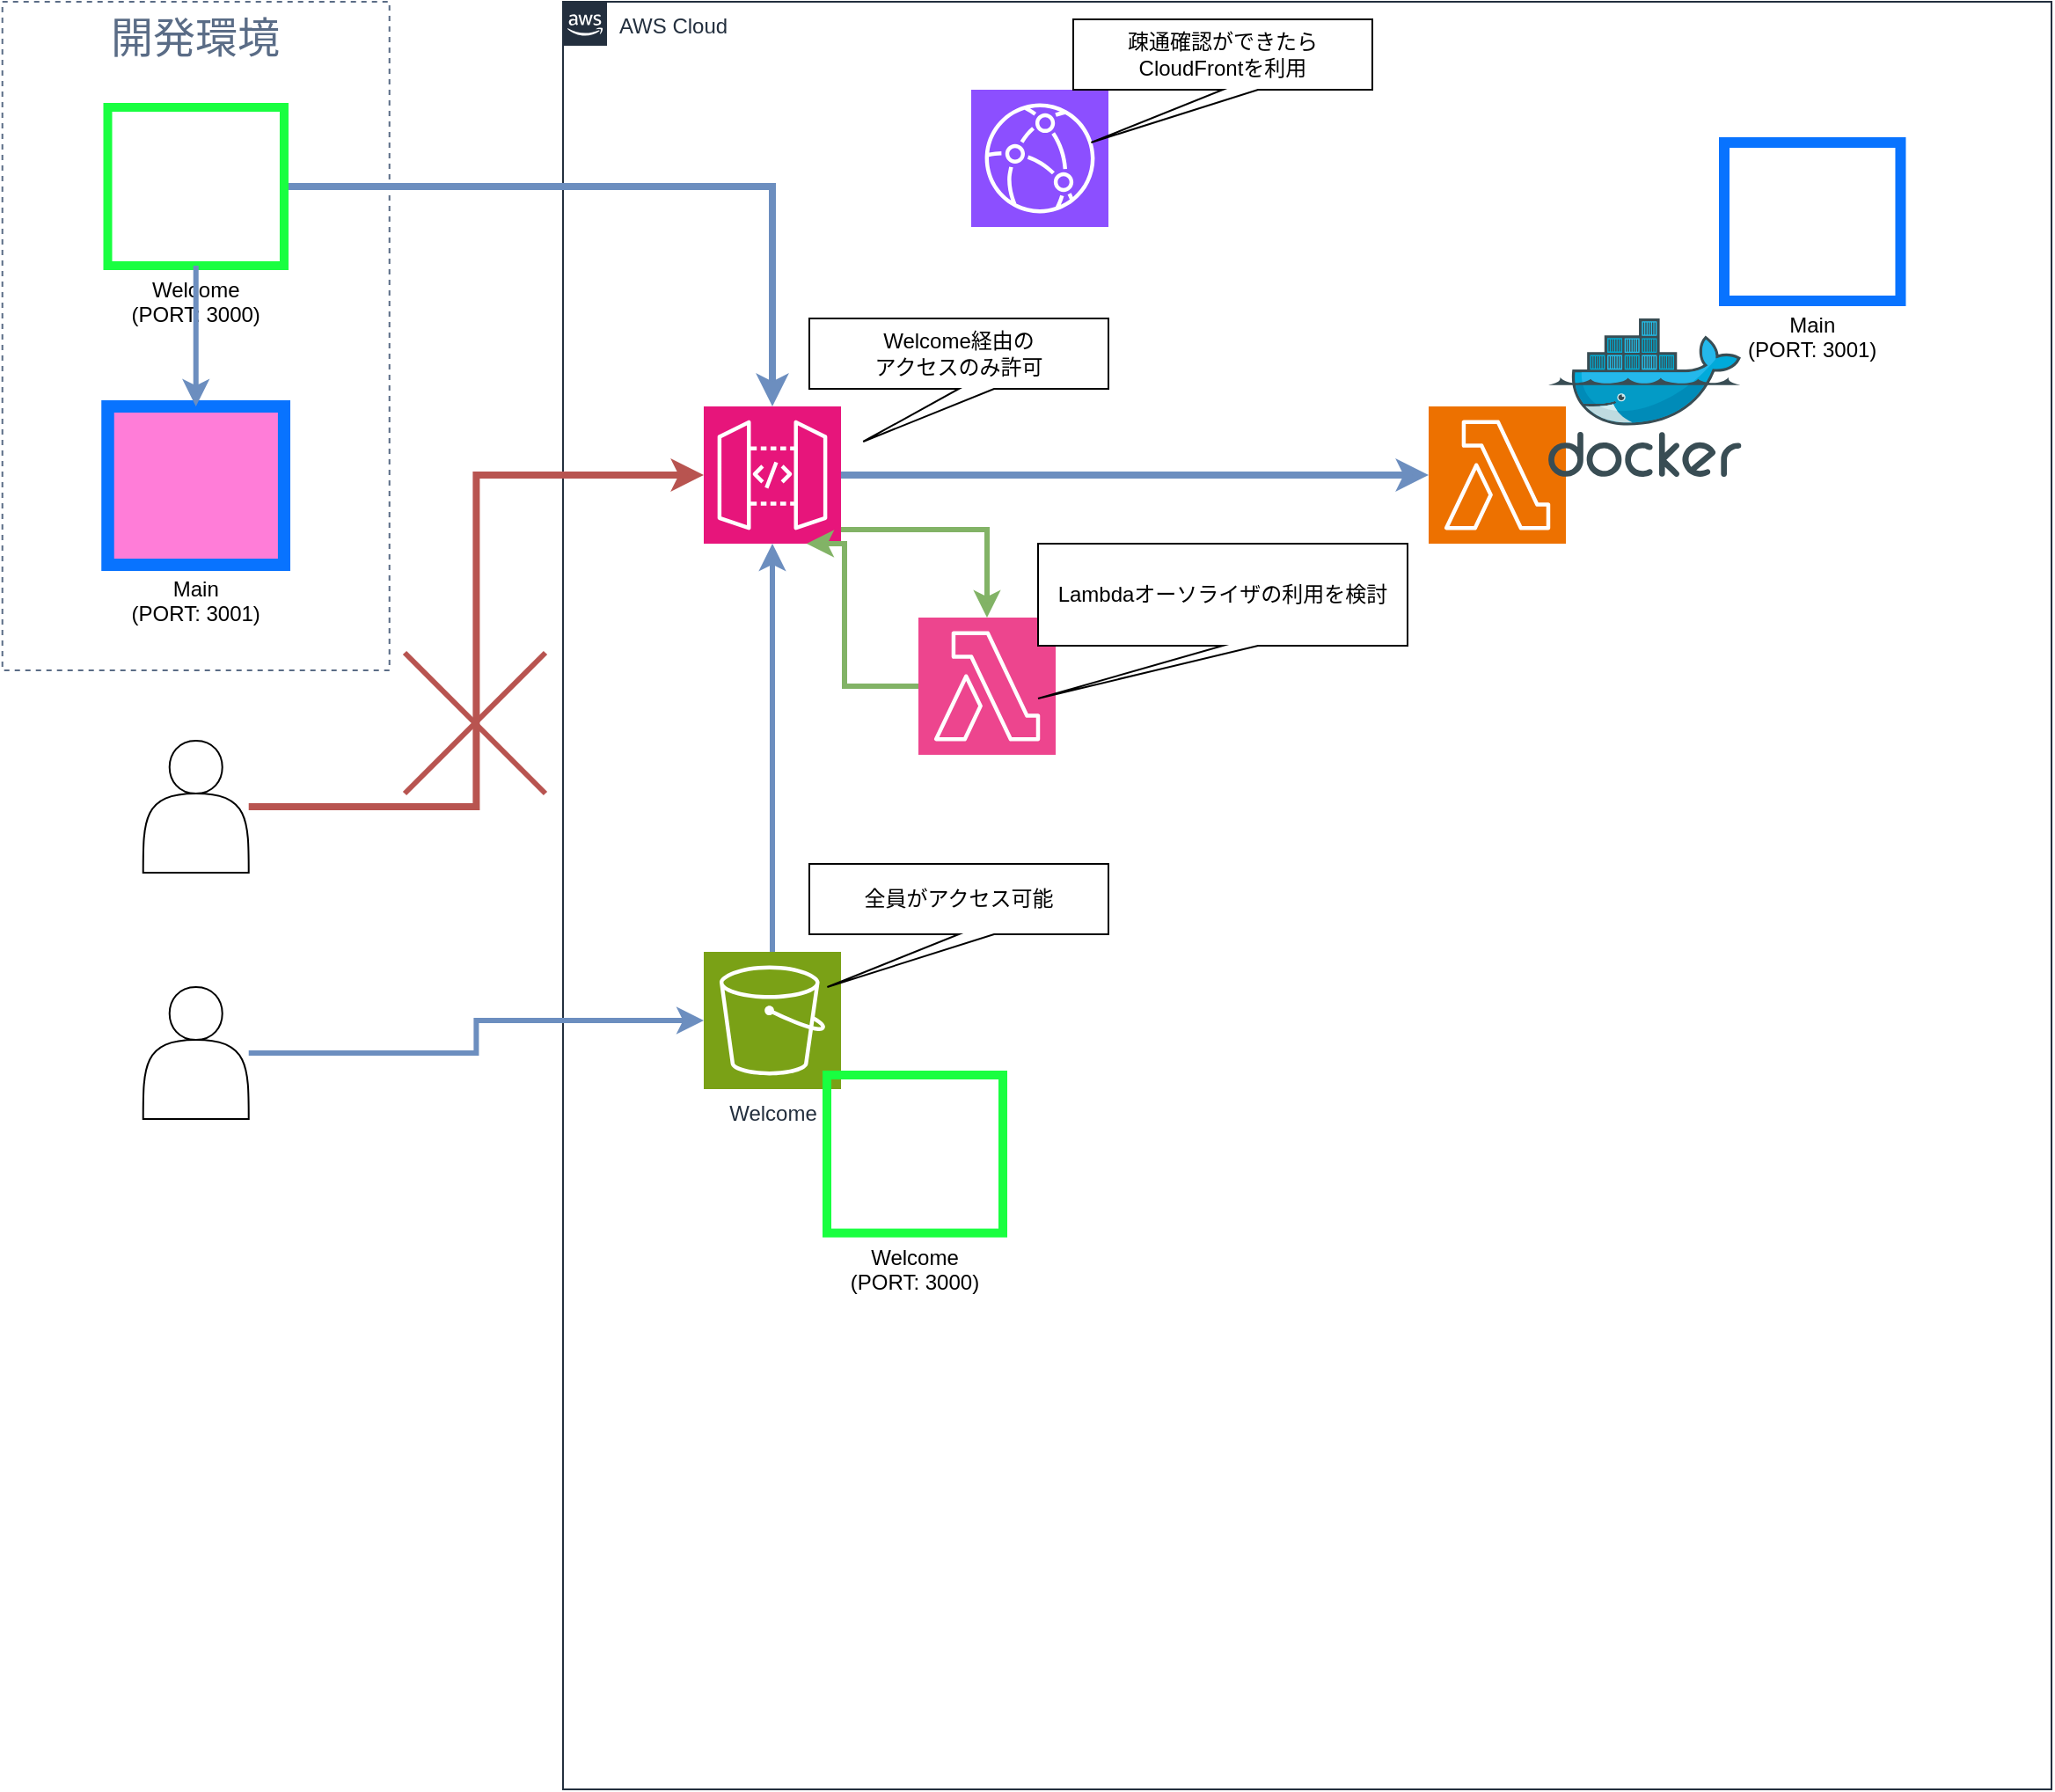 <mxfile version="24.7.13">
  <diagram name="ページ1" id="oKM_rWbbFsQeyxLx6hBT">
    <mxGraphModel dx="1434" dy="785" grid="1" gridSize="10" guides="1" tooltips="1" connect="1" arrows="1" fold="1" page="1" pageScale="1" pageWidth="827" pageHeight="1169" math="0" shadow="0">
      <root>
        <mxCell id="0" />
        <mxCell id="1" parent="0" />
        <mxCell id="fsGPkaUiXoxHUEZwdyoa-4" value="&lt;span style=&quot;font-size: 24px;&quot;&gt;開発環境&lt;/span&gt;" style="fillColor=none;strokeColor=#5A6C86;dashed=1;verticalAlign=top;fontStyle=0;fontColor=#5A6C86;whiteSpace=wrap;html=1;" vertex="1" parent="1">
          <mxGeometry x="61.36" y="120" width="220" height="380" as="geometry" />
        </mxCell>
        <mxCell id="fsGPkaUiXoxHUEZwdyoa-3" value="AWS Cloud" style="points=[[0,0],[0.25,0],[0.5,0],[0.75,0],[1,0],[1,0.25],[1,0.5],[1,0.75],[1,1],[0.75,1],[0.5,1],[0.25,1],[0,1],[0,0.75],[0,0.5],[0,0.25]];outlineConnect=0;gradientColor=none;html=1;whiteSpace=wrap;fontSize=12;fontStyle=0;container=1;pointerEvents=0;collapsible=0;recursiveResize=0;shape=mxgraph.aws4.group;grIcon=mxgraph.aws4.group_aws_cloud_alt;strokeColor=#232F3E;fillColor=none;verticalAlign=top;align=left;spacingLeft=30;fontColor=#232F3E;dashed=0;" vertex="1" parent="1">
          <mxGeometry x="380" y="120" width="846" height="1016" as="geometry" />
        </mxCell>
        <mxCell id="fsGPkaUiXoxHUEZwdyoa-16" style="edgeStyle=orthogonalEdgeStyle;rounded=0;orthogonalLoop=1;jettySize=auto;html=1;fillColor=#dae8fc;strokeColor=#6c8ebf;strokeWidth=4;" edge="1" parent="fsGPkaUiXoxHUEZwdyoa-3" source="fsGPkaUiXoxHUEZwdyoa-5" target="fsGPkaUiXoxHUEZwdyoa-6">
          <mxGeometry relative="1" as="geometry" />
        </mxCell>
        <mxCell id="fsGPkaUiXoxHUEZwdyoa-35" style="edgeStyle=orthogonalEdgeStyle;rounded=0;orthogonalLoop=1;jettySize=auto;html=1;fillColor=#d5e8d4;strokeColor=#82b366;strokeWidth=3;" edge="1" parent="fsGPkaUiXoxHUEZwdyoa-3" source="fsGPkaUiXoxHUEZwdyoa-5" target="fsGPkaUiXoxHUEZwdyoa-33">
          <mxGeometry relative="1" as="geometry">
            <Array as="points">
              <mxPoint x="241" y="300" />
            </Array>
          </mxGeometry>
        </mxCell>
        <mxCell id="fsGPkaUiXoxHUEZwdyoa-5" value="" style="sketch=0;points=[[0,0,0],[0.25,0,0],[0.5,0,0],[0.75,0,0],[1,0,0],[0,1,0],[0.25,1,0],[0.5,1,0],[0.75,1,0],[1,1,0],[0,0.25,0],[0,0.5,0],[0,0.75,0],[1,0.25,0],[1,0.5,0],[1,0.75,0]];outlineConnect=0;fontColor=#232F3E;fillColor=#E7157B;strokeColor=#ffffff;dashed=0;verticalLabelPosition=bottom;verticalAlign=top;align=center;html=1;fontSize=12;fontStyle=0;aspect=fixed;shape=mxgraph.aws4.resourceIcon;resIcon=mxgraph.aws4.api_gateway;" vertex="1" parent="fsGPkaUiXoxHUEZwdyoa-3">
          <mxGeometry x="80" y="230" width="78" height="78" as="geometry" />
        </mxCell>
        <mxCell id="fsGPkaUiXoxHUEZwdyoa-6" value="" style="sketch=0;points=[[0,0,0],[0.25,0,0],[0.5,0,0],[0.75,0,0],[1,0,0],[0,1,0],[0.25,1,0],[0.5,1,0],[0.75,1,0],[1,1,0],[0,0.25,0],[0,0.5,0],[0,0.75,0],[1,0.25,0],[1,0.5,0],[1,0.75,0]];outlineConnect=0;fontColor=#232F3E;fillColor=#ED7100;strokeColor=#ffffff;dashed=0;verticalLabelPosition=bottom;verticalAlign=top;align=center;html=1;fontSize=12;fontStyle=0;aspect=fixed;shape=mxgraph.aws4.resourceIcon;resIcon=mxgraph.aws4.lambda;" vertex="1" parent="fsGPkaUiXoxHUEZwdyoa-3">
          <mxGeometry x="492" y="230" width="78" height="78" as="geometry" />
        </mxCell>
        <mxCell id="fsGPkaUiXoxHUEZwdyoa-18" value="Main&#xa;(PORT: 3001)" style="shape=image;verticalLabelPosition=bottom;labelBackgroundColor=default;verticalAlign=top;aspect=fixed;imageAspect=0;image=https://images.ctfassets.net/23aumh6u8s0i/6pjUKboBuFLvCKkE3esaFA/5f2101d6d2add5c615db5e98a553fc44/nextjs.jpeg;imageBorder=#0873FF;strokeWidth=6;" vertex="1" parent="fsGPkaUiXoxHUEZwdyoa-3">
          <mxGeometry x="660" y="80" width="100.23" height="90" as="geometry" />
        </mxCell>
        <mxCell id="fsGPkaUiXoxHUEZwdyoa-19" value="" style="image;sketch=0;aspect=fixed;html=1;points=[];align=center;fontSize=12;image=img/lib/mscae/Docker.svg;" vertex="1" parent="fsGPkaUiXoxHUEZwdyoa-3">
          <mxGeometry x="560" y="180" width="109.76" height="90" as="geometry" />
        </mxCell>
        <mxCell id="fsGPkaUiXoxHUEZwdyoa-26" style="edgeStyle=orthogonalEdgeStyle;rounded=0;orthogonalLoop=1;jettySize=auto;html=1;fillColor=#dae8fc;strokeColor=#6c8ebf;strokeWidth=3;" edge="1" parent="fsGPkaUiXoxHUEZwdyoa-3" source="fsGPkaUiXoxHUEZwdyoa-23" target="fsGPkaUiXoxHUEZwdyoa-5">
          <mxGeometry relative="1" as="geometry" />
        </mxCell>
        <mxCell id="fsGPkaUiXoxHUEZwdyoa-23" value="Welcome" style="sketch=0;points=[[0,0,0],[0.25,0,0],[0.5,0,0],[0.75,0,0],[1,0,0],[0,1,0],[0.25,1,0],[0.5,1,0],[0.75,1,0],[1,1,0],[0,0.25,0],[0,0.5,0],[0,0.75,0],[1,0.25,0],[1,0.5,0],[1,0.75,0]];outlineConnect=0;fontColor=#232F3E;fillColor=#7AA116;strokeColor=#ffffff;dashed=0;verticalLabelPosition=bottom;verticalAlign=top;align=center;html=1;fontSize=12;fontStyle=0;aspect=fixed;shape=mxgraph.aws4.resourceIcon;resIcon=mxgraph.aws4.s3;" vertex="1" parent="fsGPkaUiXoxHUEZwdyoa-3">
          <mxGeometry x="80" y="540" width="78" height="78" as="geometry" />
        </mxCell>
        <mxCell id="fsGPkaUiXoxHUEZwdyoa-28" value="全員がアクセス可能" style="shape=callout;whiteSpace=wrap;html=1;perimeter=calloutPerimeter;position2=0.06;" vertex="1" parent="fsGPkaUiXoxHUEZwdyoa-3">
          <mxGeometry x="140" y="490" width="170" height="70" as="geometry" />
        </mxCell>
        <mxCell id="fsGPkaUiXoxHUEZwdyoa-30" value="Welcome経由の&lt;div&gt;アクセスのみ許可&lt;/div&gt;" style="shape=callout;whiteSpace=wrap;html=1;perimeter=calloutPerimeter;position2=0.18;" vertex="1" parent="fsGPkaUiXoxHUEZwdyoa-3">
          <mxGeometry x="140" y="180" width="170" height="70" as="geometry" />
        </mxCell>
        <mxCell id="fsGPkaUiXoxHUEZwdyoa-33" value="" style="sketch=0;points=[[0,0,0],[0.25,0,0],[0.5,0,0],[0.75,0,0],[1,0,0],[0,1,0],[0.25,1,0],[0.5,1,0],[0.75,1,0],[1,1,0],[0,0.25,0],[0,0.5,0],[0,0.75,0],[1,0.25,0],[1,0.5,0],[1,0.75,0]];outlineConnect=0;fontColor=#232F3E;fillColor=#ED458E;strokeColor=#ffffff;dashed=0;verticalLabelPosition=bottom;verticalAlign=top;align=center;html=1;fontSize=12;fontStyle=0;aspect=fixed;shape=mxgraph.aws4.resourceIcon;resIcon=mxgraph.aws4.lambda;" vertex="1" parent="fsGPkaUiXoxHUEZwdyoa-3">
          <mxGeometry x="202" y="350" width="78" height="78" as="geometry" />
        </mxCell>
        <mxCell id="fsGPkaUiXoxHUEZwdyoa-31" value="Lambdaオーソライザの利用を検討" style="shape=callout;whiteSpace=wrap;html=1;perimeter=calloutPerimeter;position2=0;" vertex="1" parent="fsGPkaUiXoxHUEZwdyoa-3">
          <mxGeometry x="270" y="308" width="210" height="88" as="geometry" />
        </mxCell>
        <mxCell id="fsGPkaUiXoxHUEZwdyoa-36" style="edgeStyle=orthogonalEdgeStyle;rounded=0;orthogonalLoop=1;jettySize=auto;html=1;exitX=0;exitY=0.5;exitDx=0;exitDy=0;exitPerimeter=0;entryX=0.75;entryY=1;entryDx=0;entryDy=0;entryPerimeter=0;fillColor=#d5e8d4;strokeColor=#82b366;strokeWidth=3;" edge="1" parent="fsGPkaUiXoxHUEZwdyoa-3" source="fsGPkaUiXoxHUEZwdyoa-33" target="fsGPkaUiXoxHUEZwdyoa-5">
          <mxGeometry relative="1" as="geometry">
            <Array as="points">
              <mxPoint x="160" y="389" />
              <mxPoint x="160" y="308" />
            </Array>
          </mxGeometry>
        </mxCell>
        <mxCell id="fsGPkaUiXoxHUEZwdyoa-37" value="Welcome&#xa;(PORT: 3000)" style="shape=image;verticalLabelPosition=bottom;labelBackgroundColor=default;verticalAlign=top;aspect=fixed;imageAspect=0;image=https://images.ctfassets.net/23aumh6u8s0i/6pjUKboBuFLvCKkE3esaFA/5f2101d6d2add5c615db5e98a553fc44/nextjs.jpeg;strokeWidth=5;imageBorder=#19FF40;" vertex="1" parent="fsGPkaUiXoxHUEZwdyoa-3">
          <mxGeometry x="150" y="610" width="100" height="89.79" as="geometry" />
        </mxCell>
        <mxCell id="fsGPkaUiXoxHUEZwdyoa-42" value="" style="shape=image;verticalLabelPosition=bottom;labelBackgroundColor=default;verticalAlign=top;aspect=fixed;imageAspect=0;image=https://next-auth.js.org/img/logo/logo-sm.png;" vertex="1" parent="fsGPkaUiXoxHUEZwdyoa-3">
          <mxGeometry x="470" y="180" width="54.35" height="60" as="geometry" />
        </mxCell>
        <mxCell id="fsGPkaUiXoxHUEZwdyoa-43" value="" style="shape=image;verticalLabelPosition=bottom;labelBackgroundColor=default;verticalAlign=top;aspect=fixed;imageAspect=0;image=https://next-auth.js.org/img/logo/logo-sm.png;" vertex="1" parent="fsGPkaUiXoxHUEZwdyoa-3">
          <mxGeometry x="240" y="580" width="54.35" height="60" as="geometry" />
        </mxCell>
        <mxCell id="fsGPkaUiXoxHUEZwdyoa-44" value="" style="sketch=0;points=[[0,0,0],[0.25,0,0],[0.5,0,0],[0.75,0,0],[1,0,0],[0,1,0],[0.25,1,0],[0.5,1,0],[0.75,1,0],[1,1,0],[0,0.25,0],[0,0.5,0],[0,0.75,0],[1,0.25,0],[1,0.5,0],[1,0.75,0]];outlineConnect=0;fontColor=#232F3E;fillColor=#8C4FFF;strokeColor=#ffffff;dashed=0;verticalLabelPosition=bottom;verticalAlign=top;align=center;html=1;fontSize=12;fontStyle=0;aspect=fixed;shape=mxgraph.aws4.resourceIcon;resIcon=mxgraph.aws4.cloudfront;" vertex="1" parent="fsGPkaUiXoxHUEZwdyoa-3">
          <mxGeometry x="232" y="50" width="78" height="78" as="geometry" />
        </mxCell>
        <mxCell id="fsGPkaUiXoxHUEZwdyoa-45" value="疎通確認ができたら&lt;div&gt;CloudFrontを利用&lt;/div&gt;" style="shape=callout;whiteSpace=wrap;html=1;perimeter=calloutPerimeter;position2=0.06;" vertex="1" parent="fsGPkaUiXoxHUEZwdyoa-3">
          <mxGeometry x="290" y="10" width="170" height="70" as="geometry" />
        </mxCell>
        <mxCell id="fsGPkaUiXoxHUEZwdyoa-17" style="edgeStyle=orthogonalEdgeStyle;rounded=0;orthogonalLoop=1;jettySize=auto;html=1;exitX=1;exitY=0.5;exitDx=0;exitDy=0;fillColor=#dae8fc;strokeColor=#6c8ebf;strokeWidth=4;" edge="1" parent="1" source="fsGPkaUiXoxHUEZwdyoa-11" target="fsGPkaUiXoxHUEZwdyoa-5">
          <mxGeometry relative="1" as="geometry" />
        </mxCell>
        <mxCell id="fsGPkaUiXoxHUEZwdyoa-11" value="Welcome&#xa;(PORT: 3000)" style="shape=image;verticalLabelPosition=bottom;labelBackgroundColor=default;verticalAlign=top;aspect=fixed;imageAspect=0;image=https://images.ctfassets.net/23aumh6u8s0i/6pjUKboBuFLvCKkE3esaFA/5f2101d6d2add5c615db5e98a553fc44/nextjs.jpeg;strokeWidth=5;imageBorder=#19FF40;" vertex="1" parent="1">
          <mxGeometry x="121.25" y="180" width="100.23" height="90" as="geometry" />
        </mxCell>
        <mxCell id="fsGPkaUiXoxHUEZwdyoa-12" value="Main&#xa;(PORT: 3001)" style="shape=image;verticalLabelPosition=bottom;labelBackgroundColor=default;verticalAlign=top;aspect=fixed;imageAspect=0;image=https://images.ctfassets.net/23aumh6u8s0i/6pjUKboBuFLvCKkE3esaFA/5f2101d6d2add5c615db5e98a553fc44/nextjs.jpeg;imageBackground=#FF7DD8;strokeWidth=7;imageBorder=#0873FF;" vertex="1" parent="1">
          <mxGeometry x="121.25" y="350" width="100.23" height="90" as="geometry" />
        </mxCell>
        <mxCell id="fsGPkaUiXoxHUEZwdyoa-14" value="" style="endArrow=classic;html=1;rounded=0;fillColor=#dae8fc;strokeColor=#6c8ebf;strokeWidth=3;" edge="1" parent="1" source="fsGPkaUiXoxHUEZwdyoa-11" target="fsGPkaUiXoxHUEZwdyoa-12">
          <mxGeometry width="50" height="50" relative="1" as="geometry">
            <mxPoint x="610" y="440" as="sourcePoint" />
            <mxPoint x="660" y="390" as="targetPoint" />
          </mxGeometry>
        </mxCell>
        <mxCell id="fsGPkaUiXoxHUEZwdyoa-20" value="" style="shape=actor;whiteSpace=wrap;html=1;" vertex="1" parent="1">
          <mxGeometry x="141.36" y="540" width="60" height="75" as="geometry" />
        </mxCell>
        <mxCell id="fsGPkaUiXoxHUEZwdyoa-21" style="edgeStyle=orthogonalEdgeStyle;rounded=0;orthogonalLoop=1;jettySize=auto;html=1;entryX=0;entryY=0.5;entryDx=0;entryDy=0;entryPerimeter=0;fillColor=#f8cecc;strokeColor=#b85450;strokeWidth=4;" edge="1" parent="1" source="fsGPkaUiXoxHUEZwdyoa-20" target="fsGPkaUiXoxHUEZwdyoa-5">
          <mxGeometry relative="1" as="geometry" />
        </mxCell>
        <mxCell id="fsGPkaUiXoxHUEZwdyoa-22" value="" style="shape=mxgraph.sysml.x;fillColor=#f8cecc;strokeColor=#b85450;strokeWidth=3;" vertex="1" parent="1">
          <mxGeometry x="290" y="490" width="80" height="80" as="geometry" />
        </mxCell>
        <mxCell id="fsGPkaUiXoxHUEZwdyoa-25" style="edgeStyle=orthogonalEdgeStyle;rounded=0;orthogonalLoop=1;jettySize=auto;html=1;fillColor=#dae8fc;strokeColor=#6c8ebf;strokeWidth=3;" edge="1" parent="1" source="fsGPkaUiXoxHUEZwdyoa-24" target="fsGPkaUiXoxHUEZwdyoa-23">
          <mxGeometry relative="1" as="geometry" />
        </mxCell>
        <mxCell id="fsGPkaUiXoxHUEZwdyoa-24" value="" style="shape=actor;whiteSpace=wrap;html=1;" vertex="1" parent="1">
          <mxGeometry x="141.36" y="680" width="60" height="75" as="geometry" />
        </mxCell>
        <mxCell id="fsGPkaUiXoxHUEZwdyoa-40" value="" style="shape=image;verticalLabelPosition=bottom;labelBackgroundColor=default;verticalAlign=top;aspect=fixed;imageAspect=0;image=https://next-auth.js.org/img/logo/logo-sm.png;" vertex="1" parent="1">
          <mxGeometry x="70" y="160" width="54.35" height="60" as="geometry" />
        </mxCell>
        <mxCell id="fsGPkaUiXoxHUEZwdyoa-41" value="" style="shape=image;verticalLabelPosition=bottom;labelBackgroundColor=default;verticalAlign=top;aspect=fixed;imageAspect=0;image=https://next-auth.js.org/img/logo/logo-sm.png;" vertex="1" parent="1">
          <mxGeometry x="70" y="320" width="54.35" height="60" as="geometry" />
        </mxCell>
      </root>
    </mxGraphModel>
  </diagram>
</mxfile>
